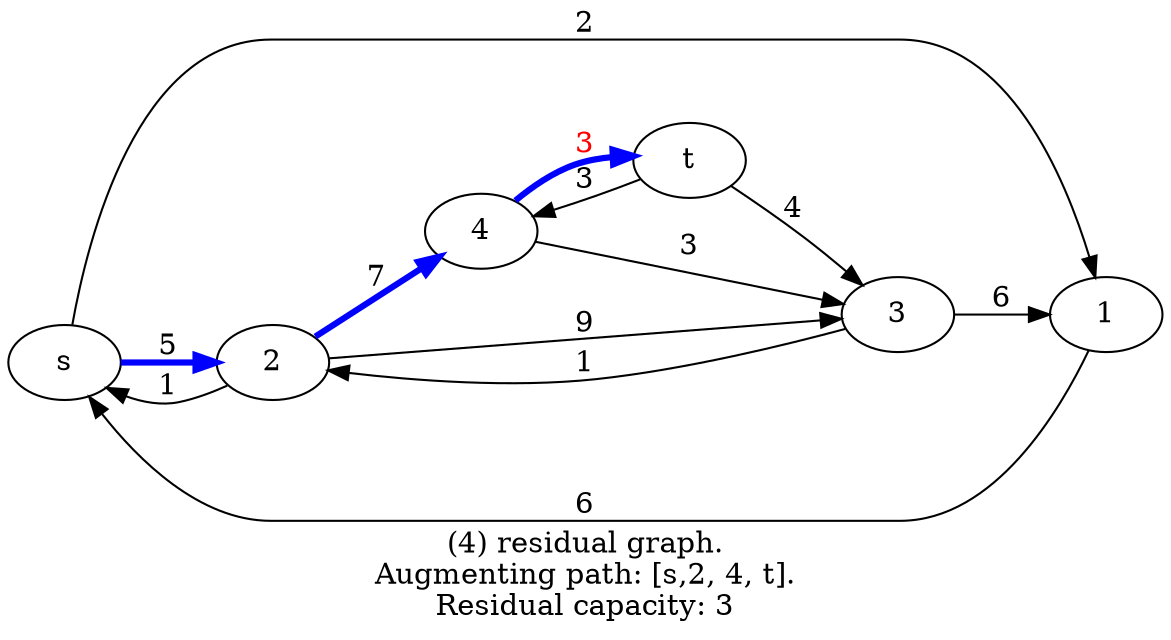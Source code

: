 digraph residualGraph4 {
    rankdir="LR";
    label="(4) residual graph.
Augmenting path: [s,2, 4, t].
Residual capacity: 3";
    s -> 1 [label="2", len=2];
    s -> 2 [label="5", len=5, penwidth=3, color="blue"];
    t -> 4 [label="3", len=3];
    t -> 3 [label="4", len=4];
    1 -> s [label="6", len=6];
    2 -> 3 [label="9", len=9];
    2 -> 4 [label="7", len=7, penwidth=3, color="blue"];
    2 -> s [label="1", len=1];
    3 -> 1 [label="6", len=6];
    3 -> 2 [label="1", len=1];
    4 -> t [label="3", len=3, fontcolor="red", penwidth=3, color="blue"];
    4 -> 3 [label="3", len=3];
}
